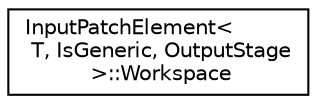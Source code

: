 digraph "Graphical Class Hierarchy"
{
 // LATEX_PDF_SIZE
  edge [fontname="Helvetica",fontsize="10",labelfontname="Helvetica",labelfontsize="10"];
  node [fontname="Helvetica",fontsize="10",shape=record];
  rankdir="LR";
  Node0 [label="InputPatchElement\<\l T, IsGeneric, OutputStage\l \>::Workspace",height=0.2,width=0.4,color="black", fillcolor="white", style="filled",URL="$structarm__conv_1_1depthwise_1_1depthfirst__multiplier_1_1_input_patch_element_1_1_workspace.xhtml",tooltip=" "];
}
